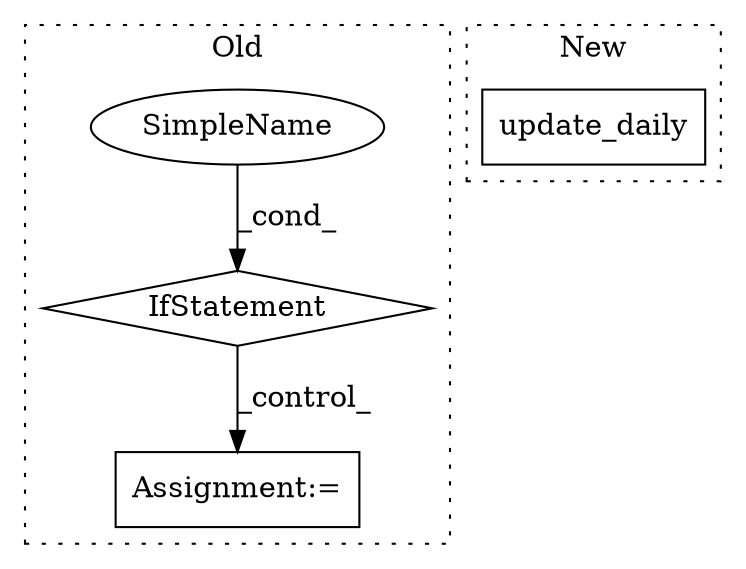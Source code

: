 digraph G {
subgraph cluster0 {
1 [label="IfStatement" a="25" s="1473,1487" l="4,2" shape="diamond"];
3 [label="SimpleName" a="42" s="" l="" shape="ellipse"];
4 [label="Assignment:=" a="7" s="1610" l="1" shape="box"];
label = "Old";
style="dotted";
}
subgraph cluster1 {
2 [label="update_daily" a="32" s="1766" l="14" shape="box"];
label = "New";
style="dotted";
}
1 -> 4 [label="_control_"];
3 -> 1 [label="_cond_"];
}